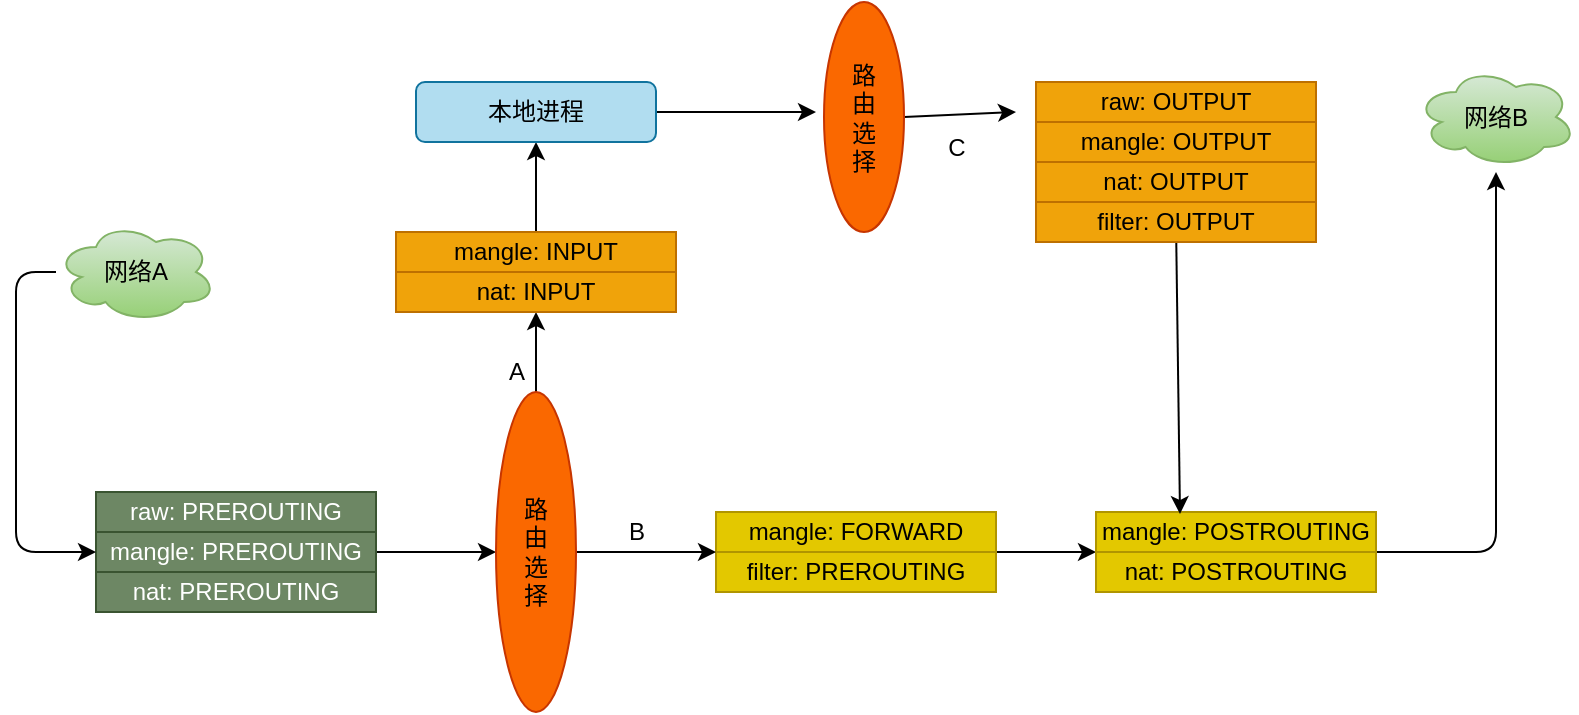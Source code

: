 <mxfile>
    <diagram id="aRzCYlAGIj3hq9VPBusw" name="Page-1">
        <mxGraphModel dx="1049" dy="1667" grid="1" gridSize="10" guides="1" tooltips="1" connect="1" arrows="1" fold="1" page="1" pageScale="1" pageWidth="827" pageHeight="1169" math="0" shadow="0">
            <root>
                <mxCell id="0"/>
                <mxCell id="1" parent="0"/>
                <mxCell id="2" value="raw: PREROUTING" style="rounded=0;whiteSpace=wrap;html=1;fillColor=#6d8764;fontColor=#ffffff;strokeColor=#3A5431;" vertex="1" parent="1">
                    <mxGeometry x="50" y="190" width="140" height="20" as="geometry"/>
                </mxCell>
                <mxCell id="9" style="edgeStyle=none;html=1;" edge="1" parent="1" source="3" target="8">
                    <mxGeometry relative="1" as="geometry"/>
                </mxCell>
                <mxCell id="3" value="mangle: PREROUTING" style="rounded=0;whiteSpace=wrap;html=1;fillColor=#6d8764;fontColor=#ffffff;strokeColor=#3A5431;" vertex="1" parent="1">
                    <mxGeometry x="50" y="210" width="140" height="20" as="geometry"/>
                </mxCell>
                <mxCell id="4" value="nat: PREROUTING" style="rounded=0;whiteSpace=wrap;html=1;fillColor=#6d8764;fontColor=#ffffff;strokeColor=#3A5431;" vertex="1" parent="1">
                    <mxGeometry x="50" y="230" width="140" height="20" as="geometry"/>
                </mxCell>
                <mxCell id="6" value="mangle: FORWARD" style="rounded=0;whiteSpace=wrap;html=1;fillColor=#e3c800;fontColor=#000000;strokeColor=#B09500;" vertex="1" parent="1">
                    <mxGeometry x="360" y="200" width="140" height="20" as="geometry"/>
                </mxCell>
                <mxCell id="15" style="edgeStyle=none;html=1;exitX=1;exitY=0;exitDx=0;exitDy=0;entryX=0;entryY=0;entryDx=0;entryDy=0;" edge="1" parent="1" source="7" target="12">
                    <mxGeometry relative="1" as="geometry"/>
                </mxCell>
                <mxCell id="7" value="filter: PREROUTING" style="rounded=0;whiteSpace=wrap;html=1;fillColor=#e3c800;fontColor=#000000;strokeColor=#B09500;" vertex="1" parent="1">
                    <mxGeometry x="360" y="220" width="140" height="20" as="geometry"/>
                </mxCell>
                <mxCell id="10" style="edgeStyle=none;html=1;entryX=0;entryY=0;entryDx=0;entryDy=0;" edge="1" parent="1" source="8" target="7">
                    <mxGeometry relative="1" as="geometry"/>
                </mxCell>
                <mxCell id="18" style="edgeStyle=none;html=1;exitX=0;exitY=0.5;exitDx=0;exitDy=0;entryX=0.5;entryY=1;entryDx=0;entryDy=0;" edge="1" parent="1" source="8" target="17">
                    <mxGeometry relative="1" as="geometry"/>
                </mxCell>
                <mxCell id="8" value="路&lt;br&gt;由&lt;br&gt;选&lt;br&gt;择" style="ellipse;whiteSpace=wrap;html=1;direction=south;fillColor=#fa6800;fontColor=#000000;strokeColor=#C73500;" vertex="1" parent="1">
                    <mxGeometry x="250" y="140" width="40" height="160" as="geometry"/>
                </mxCell>
                <mxCell id="13" style="edgeStyle=none;html=1;exitX=1;exitY=1;exitDx=0;exitDy=0;" edge="1" parent="1" source="11">
                    <mxGeometry relative="1" as="geometry">
                        <mxPoint x="750" y="30" as="targetPoint"/>
                        <Array as="points">
                            <mxPoint x="750" y="220"/>
                        </Array>
                    </mxGeometry>
                </mxCell>
                <mxCell id="11" value="mangle: POSTROUTING" style="rounded=0;whiteSpace=wrap;html=1;fillColor=#e3c800;fontColor=#000000;strokeColor=#B09500;" vertex="1" parent="1">
                    <mxGeometry x="550" y="200" width="140" height="20" as="geometry"/>
                </mxCell>
                <mxCell id="12" value="nat: POSTROUTING" style="rounded=0;whiteSpace=wrap;html=1;fillColor=#e3c800;fontColor=#000000;strokeColor=#B09500;" vertex="1" parent="1">
                    <mxGeometry x="550" y="220" width="140" height="20" as="geometry"/>
                </mxCell>
                <mxCell id="33" style="edgeStyle=none;html=1;exitX=0.5;exitY=0;exitDx=0;exitDy=0;entryX=0.5;entryY=1;entryDx=0;entryDy=0;" edge="1" parent="1" source="16" target="32">
                    <mxGeometry relative="1" as="geometry"/>
                </mxCell>
                <mxCell id="16" value="mangle: INPUT" style="rounded=0;whiteSpace=wrap;html=1;fillColor=#f0a30a;fontColor=#000000;strokeColor=#BD7000;" vertex="1" parent="1">
                    <mxGeometry x="200" y="60" width="140" height="20" as="geometry"/>
                </mxCell>
                <mxCell id="17" value="nat: INPUT" style="rounded=0;whiteSpace=wrap;html=1;fillColor=#f0a30a;fontColor=#000000;strokeColor=#BD7000;" vertex="1" parent="1">
                    <mxGeometry x="200" y="80" width="140" height="20" as="geometry"/>
                </mxCell>
                <mxCell id="28" style="edgeStyle=none;html=1;exitX=0.5;exitY=0;exitDx=0;exitDy=0;" edge="1" parent="1" source="19">
                    <mxGeometry relative="1" as="geometry">
                        <mxPoint x="510" as="targetPoint"/>
                    </mxGeometry>
                </mxCell>
                <mxCell id="19" value="路&lt;br&gt;由&lt;br&gt;选&lt;br&gt;择" style="ellipse;whiteSpace=wrap;html=1;direction=south;fillColor=#fa6800;fontColor=#000000;strokeColor=#C73500;" vertex="1" parent="1">
                    <mxGeometry x="414" y="-55" width="40" height="115" as="geometry"/>
                </mxCell>
                <mxCell id="21" value="raw: OUTPUT" style="rounded=0;whiteSpace=wrap;html=1;fillColor=#f0a30a;fontColor=#000000;strokeColor=#BD7000;" vertex="1" parent="1">
                    <mxGeometry x="520" y="-15" width="140" height="20" as="geometry"/>
                </mxCell>
                <mxCell id="22" value="mangle: OUTPUT" style="rounded=0;whiteSpace=wrap;html=1;fillColor=#f0a30a;fontColor=#000000;strokeColor=#BD7000;" vertex="1" parent="1">
                    <mxGeometry x="520" y="5" width="140" height="20" as="geometry"/>
                </mxCell>
                <mxCell id="23" value="nat: OUTPUT" style="rounded=0;whiteSpace=wrap;html=1;fillColor=#f0a30a;fontColor=#000000;strokeColor=#BD7000;" vertex="1" parent="1">
                    <mxGeometry x="520" y="25" width="140" height="20" as="geometry"/>
                </mxCell>
                <mxCell id="27" style="edgeStyle=none;html=1;entryX=0.3;entryY=0.05;entryDx=0;entryDy=0;entryPerimeter=0;" edge="1" parent="1" source="24" target="11">
                    <mxGeometry relative="1" as="geometry"/>
                </mxCell>
                <mxCell id="24" value="filter: OUTPUT" style="rounded=0;whiteSpace=wrap;html=1;fillColor=#f0a30a;fontColor=#000000;strokeColor=#BD7000;" vertex="1" parent="1">
                    <mxGeometry x="520" y="45" width="140" height="20" as="geometry"/>
                </mxCell>
                <mxCell id="29" value="A" style="text;html=1;align=center;verticalAlign=middle;resizable=0;points=[];autosize=1;strokeColor=none;fillColor=none;" vertex="1" parent="1">
                    <mxGeometry x="250" y="120" width="20" height="20" as="geometry"/>
                </mxCell>
                <mxCell id="30" value="B" style="text;html=1;align=center;verticalAlign=middle;resizable=0;points=[];autosize=1;strokeColor=none;fillColor=none;" vertex="1" parent="1">
                    <mxGeometry x="310" y="200" width="20" height="20" as="geometry"/>
                </mxCell>
                <mxCell id="31" value="C" style="text;html=1;align=center;verticalAlign=middle;resizable=0;points=[];autosize=1;strokeColor=none;fillColor=none;" vertex="1" parent="1">
                    <mxGeometry x="470" y="7.5" width="20" height="20" as="geometry"/>
                </mxCell>
                <mxCell id="34" style="edgeStyle=none;html=1;" edge="1" parent="1" source="32">
                    <mxGeometry relative="1" as="geometry">
                        <mxPoint x="410" as="targetPoint"/>
                    </mxGeometry>
                </mxCell>
                <mxCell id="32" value="本地进程" style="rounded=1;whiteSpace=wrap;html=1;fillColor=#b1ddf0;strokeColor=#10739e;" vertex="1" parent="1">
                    <mxGeometry x="210" y="-15" width="120" height="30" as="geometry"/>
                </mxCell>
                <mxCell id="36" style="edgeStyle=none;html=1;entryX=0;entryY=0.5;entryDx=0;entryDy=0;" edge="1" parent="1" source="35" target="3">
                    <mxGeometry relative="1" as="geometry">
                        <Array as="points">
                            <mxPoint x="10" y="80"/>
                            <mxPoint x="10" y="220"/>
                        </Array>
                    </mxGeometry>
                </mxCell>
                <mxCell id="35" value="网络A" style="ellipse;shape=cloud;whiteSpace=wrap;html=1;fillColor=#d5e8d4;gradientColor=#97d077;strokeColor=#82b366;" vertex="1" parent="1">
                    <mxGeometry x="30" y="55" width="80" height="50" as="geometry"/>
                </mxCell>
                <mxCell id="37" value="网络B" style="ellipse;shape=cloud;whiteSpace=wrap;html=1;fillColor=#d5e8d4;gradientColor=#97d077;strokeColor=#82b366;" vertex="1" parent="1">
                    <mxGeometry x="710" y="-22.5" width="80" height="50" as="geometry"/>
                </mxCell>
            </root>
        </mxGraphModel>
    </diagram>
</mxfile>